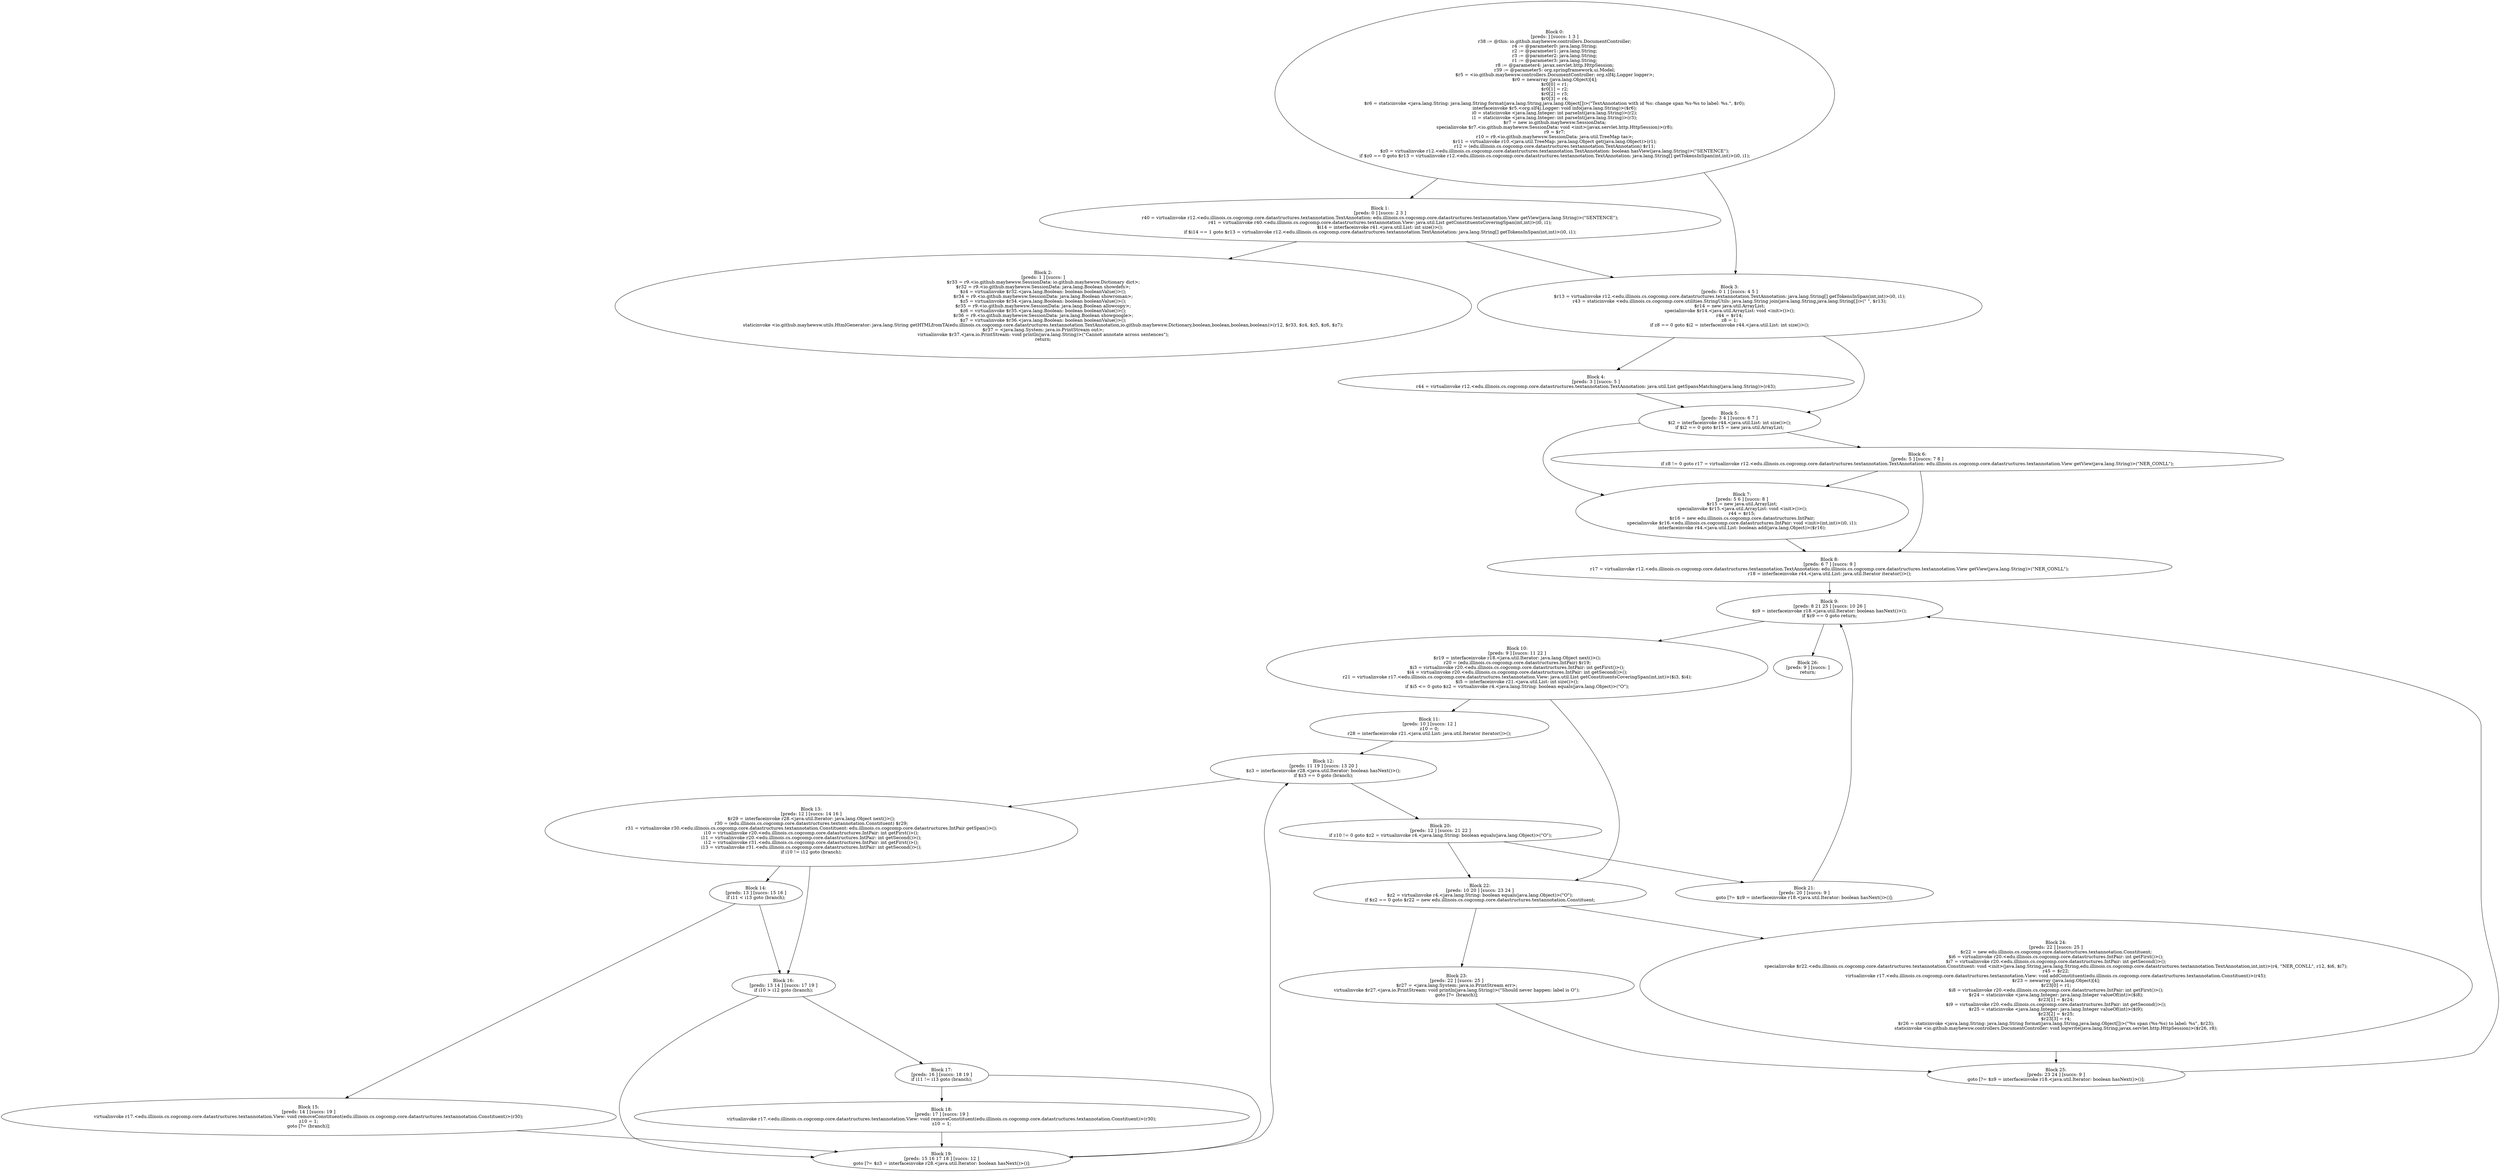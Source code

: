 digraph "unitGraph" {
    "Block 0:
[preds: ] [succs: 1 3 ]
r38 := @this: io.github.mayhewsw.controllers.DocumentController;
r4 := @parameter0: java.lang.String;
r2 := @parameter1: java.lang.String;
r3 := @parameter2: java.lang.String;
r1 := @parameter3: java.lang.String;
r8 := @parameter4: javax.servlet.http.HttpSession;
r39 := @parameter5: org.springframework.ui.Model;
$r5 = <io.github.mayhewsw.controllers.DocumentController: org.slf4j.Logger logger>;
$r0 = newarray (java.lang.Object)[4];
$r0[0] = r1;
$r0[1] = r2;
$r0[2] = r3;
$r0[3] = r4;
$r6 = staticinvoke <java.lang.String: java.lang.String format(java.lang.String,java.lang.Object[])>(\"TextAnnotation with id %s: change span %s-%s to label: %s.\", $r0);
interfaceinvoke $r5.<org.slf4j.Logger: void info(java.lang.String)>($r6);
i0 = staticinvoke <java.lang.Integer: int parseInt(java.lang.String)>(r2);
i1 = staticinvoke <java.lang.Integer: int parseInt(java.lang.String)>(r3);
$r7 = new io.github.mayhewsw.SessionData;
specialinvoke $r7.<io.github.mayhewsw.SessionData: void <init>(javax.servlet.http.HttpSession)>(r8);
r9 = $r7;
r10 = r9.<io.github.mayhewsw.SessionData: java.util.TreeMap tas>;
$r11 = virtualinvoke r10.<java.util.TreeMap: java.lang.Object get(java.lang.Object)>(r1);
r12 = (edu.illinois.cs.cogcomp.core.datastructures.textannotation.TextAnnotation) $r11;
$z0 = virtualinvoke r12.<edu.illinois.cs.cogcomp.core.datastructures.textannotation.TextAnnotation: boolean hasView(java.lang.String)>(\"SENTENCE\");
if $z0 == 0 goto $r13 = virtualinvoke r12.<edu.illinois.cs.cogcomp.core.datastructures.textannotation.TextAnnotation: java.lang.String[] getTokensInSpan(int,int)>(i0, i1);
"
    "Block 1:
[preds: 0 ] [succs: 2 3 ]
r40 = virtualinvoke r12.<edu.illinois.cs.cogcomp.core.datastructures.textannotation.TextAnnotation: edu.illinois.cs.cogcomp.core.datastructures.textannotation.View getView(java.lang.String)>(\"SENTENCE\");
r41 = virtualinvoke r40.<edu.illinois.cs.cogcomp.core.datastructures.textannotation.View: java.util.List getConstituentsCoveringSpan(int,int)>(i0, i1);
$i14 = interfaceinvoke r41.<java.util.List: int size()>();
if $i14 == 1 goto $r13 = virtualinvoke r12.<edu.illinois.cs.cogcomp.core.datastructures.textannotation.TextAnnotation: java.lang.String[] getTokensInSpan(int,int)>(i0, i1);
"
    "Block 2:
[preds: 1 ] [succs: ]
$r33 = r9.<io.github.mayhewsw.SessionData: io.github.mayhewsw.Dictionary dict>;
$r32 = r9.<io.github.mayhewsw.SessionData: java.lang.Boolean showdefs>;
$z4 = virtualinvoke $r32.<java.lang.Boolean: boolean booleanValue()>();
$r34 = r9.<io.github.mayhewsw.SessionData: java.lang.Boolean showroman>;
$z5 = virtualinvoke $r34.<java.lang.Boolean: boolean booleanValue()>();
$r35 = r9.<io.github.mayhewsw.SessionData: java.lang.Boolean allowcopy>;
$z6 = virtualinvoke $r35.<java.lang.Boolean: boolean booleanValue()>();
$r36 = r9.<io.github.mayhewsw.SessionData: java.lang.Boolean showgoogle>;
$z7 = virtualinvoke $r36.<java.lang.Boolean: boolean booleanValue()>();
staticinvoke <io.github.mayhewsw.utils.HtmlGenerator: java.lang.String getHTMLfromTA(edu.illinois.cs.cogcomp.core.datastructures.textannotation.TextAnnotation,io.github.mayhewsw.Dictionary,boolean,boolean,boolean,boolean)>(r12, $r33, $z4, $z5, $z6, $z7);
$r37 = <java.lang.System: java.io.PrintStream out>;
virtualinvoke $r37.<java.io.PrintStream: void println(java.lang.String)>(\"Cannot annotate across sentences\");
return;
"
    "Block 3:
[preds: 0 1 ] [succs: 4 5 ]
$r13 = virtualinvoke r12.<edu.illinois.cs.cogcomp.core.datastructures.textannotation.TextAnnotation: java.lang.String[] getTokensInSpan(int,int)>(i0, i1);
r43 = staticinvoke <edu.illinois.cs.cogcomp.core.utilities.StringUtils: java.lang.String join(java.lang.String,java.lang.String[])>(\" \", $r13);
$r14 = new java.util.ArrayList;
specialinvoke $r14.<java.util.ArrayList: void <init>()>();
r44 = $r14;
z8 = 1;
if z8 == 0 goto $i2 = interfaceinvoke r44.<java.util.List: int size()>();
"
    "Block 4:
[preds: 3 ] [succs: 5 ]
r44 = virtualinvoke r12.<edu.illinois.cs.cogcomp.core.datastructures.textannotation.TextAnnotation: java.util.List getSpansMatching(java.lang.String)>(r43);
"
    "Block 5:
[preds: 3 4 ] [succs: 6 7 ]
$i2 = interfaceinvoke r44.<java.util.List: int size()>();
if $i2 == 0 goto $r15 = new java.util.ArrayList;
"
    "Block 6:
[preds: 5 ] [succs: 7 8 ]
if z8 != 0 goto r17 = virtualinvoke r12.<edu.illinois.cs.cogcomp.core.datastructures.textannotation.TextAnnotation: edu.illinois.cs.cogcomp.core.datastructures.textannotation.View getView(java.lang.String)>(\"NER_CONLL\");
"
    "Block 7:
[preds: 5 6 ] [succs: 8 ]
$r15 = new java.util.ArrayList;
specialinvoke $r15.<java.util.ArrayList: void <init>()>();
r44 = $r15;
$r16 = new edu.illinois.cs.cogcomp.core.datastructures.IntPair;
specialinvoke $r16.<edu.illinois.cs.cogcomp.core.datastructures.IntPair: void <init>(int,int)>(i0, i1);
interfaceinvoke r44.<java.util.List: boolean add(java.lang.Object)>($r16);
"
    "Block 8:
[preds: 6 7 ] [succs: 9 ]
r17 = virtualinvoke r12.<edu.illinois.cs.cogcomp.core.datastructures.textannotation.TextAnnotation: edu.illinois.cs.cogcomp.core.datastructures.textannotation.View getView(java.lang.String)>(\"NER_CONLL\");
r18 = interfaceinvoke r44.<java.util.List: java.util.Iterator iterator()>();
"
    "Block 9:
[preds: 8 21 25 ] [succs: 10 26 ]
$z9 = interfaceinvoke r18.<java.util.Iterator: boolean hasNext()>();
if $z9 == 0 goto return;
"
    "Block 10:
[preds: 9 ] [succs: 11 22 ]
$r19 = interfaceinvoke r18.<java.util.Iterator: java.lang.Object next()>();
r20 = (edu.illinois.cs.cogcomp.core.datastructures.IntPair) $r19;
$i3 = virtualinvoke r20.<edu.illinois.cs.cogcomp.core.datastructures.IntPair: int getFirst()>();
$i4 = virtualinvoke r20.<edu.illinois.cs.cogcomp.core.datastructures.IntPair: int getSecond()>();
r21 = virtualinvoke r17.<edu.illinois.cs.cogcomp.core.datastructures.textannotation.View: java.util.List getConstituentsCoveringSpan(int,int)>($i3, $i4);
$i5 = interfaceinvoke r21.<java.util.List: int size()>();
if $i5 <= 0 goto $z2 = virtualinvoke r4.<java.lang.String: boolean equals(java.lang.Object)>(\"O\");
"
    "Block 11:
[preds: 10 ] [succs: 12 ]
z10 = 0;
r28 = interfaceinvoke r21.<java.util.List: java.util.Iterator iterator()>();
"
    "Block 12:
[preds: 11 19 ] [succs: 13 20 ]
$z3 = interfaceinvoke r28.<java.util.Iterator: boolean hasNext()>();
if $z3 == 0 goto (branch);
"
    "Block 13:
[preds: 12 ] [succs: 14 16 ]
$r29 = interfaceinvoke r28.<java.util.Iterator: java.lang.Object next()>();
r30 = (edu.illinois.cs.cogcomp.core.datastructures.textannotation.Constituent) $r29;
r31 = virtualinvoke r30.<edu.illinois.cs.cogcomp.core.datastructures.textannotation.Constituent: edu.illinois.cs.cogcomp.core.datastructures.IntPair getSpan()>();
i10 = virtualinvoke r20.<edu.illinois.cs.cogcomp.core.datastructures.IntPair: int getFirst()>();
i11 = virtualinvoke r20.<edu.illinois.cs.cogcomp.core.datastructures.IntPair: int getSecond()>();
i12 = virtualinvoke r31.<edu.illinois.cs.cogcomp.core.datastructures.IntPair: int getFirst()>();
i13 = virtualinvoke r31.<edu.illinois.cs.cogcomp.core.datastructures.IntPair: int getSecond()>();
if i10 != i12 goto (branch);
"
    "Block 14:
[preds: 13 ] [succs: 15 16 ]
if i11 < i13 goto (branch);
"
    "Block 15:
[preds: 14 ] [succs: 19 ]
virtualinvoke r17.<edu.illinois.cs.cogcomp.core.datastructures.textannotation.View: void removeConstituent(edu.illinois.cs.cogcomp.core.datastructures.textannotation.Constituent)>(r30);
z10 = 1;
goto [?= (branch)];
"
    "Block 16:
[preds: 13 14 ] [succs: 17 19 ]
if i10 > i12 goto (branch);
"
    "Block 17:
[preds: 16 ] [succs: 18 19 ]
if i11 != i13 goto (branch);
"
    "Block 18:
[preds: 17 ] [succs: 19 ]
virtualinvoke r17.<edu.illinois.cs.cogcomp.core.datastructures.textannotation.View: void removeConstituent(edu.illinois.cs.cogcomp.core.datastructures.textannotation.Constituent)>(r30);
z10 = 1;
"
    "Block 19:
[preds: 15 16 17 18 ] [succs: 12 ]
goto [?= $z3 = interfaceinvoke r28.<java.util.Iterator: boolean hasNext()>()];
"
    "Block 20:
[preds: 12 ] [succs: 21 22 ]
if z10 != 0 goto $z2 = virtualinvoke r4.<java.lang.String: boolean equals(java.lang.Object)>(\"O\");
"
    "Block 21:
[preds: 20 ] [succs: 9 ]
goto [?= $z9 = interfaceinvoke r18.<java.util.Iterator: boolean hasNext()>()];
"
    "Block 22:
[preds: 10 20 ] [succs: 23 24 ]
$z2 = virtualinvoke r4.<java.lang.String: boolean equals(java.lang.Object)>(\"O\");
if $z2 == 0 goto $r22 = new edu.illinois.cs.cogcomp.core.datastructures.textannotation.Constituent;
"
    "Block 23:
[preds: 22 ] [succs: 25 ]
$r27 = <java.lang.System: java.io.PrintStream err>;
virtualinvoke $r27.<java.io.PrintStream: void println(java.lang.String)>(\"Should never happen: label is O\");
goto [?= (branch)];
"
    "Block 24:
[preds: 22 ] [succs: 25 ]
$r22 = new edu.illinois.cs.cogcomp.core.datastructures.textannotation.Constituent;
$i6 = virtualinvoke r20.<edu.illinois.cs.cogcomp.core.datastructures.IntPair: int getFirst()>();
$i7 = virtualinvoke r20.<edu.illinois.cs.cogcomp.core.datastructures.IntPair: int getSecond()>();
specialinvoke $r22.<edu.illinois.cs.cogcomp.core.datastructures.textannotation.Constituent: void <init>(java.lang.String,java.lang.String,edu.illinois.cs.cogcomp.core.datastructures.textannotation.TextAnnotation,int,int)>(r4, \"NER_CONLL\", r12, $i6, $i7);
r45 = $r22;
virtualinvoke r17.<edu.illinois.cs.cogcomp.core.datastructures.textannotation.View: void addConstituent(edu.illinois.cs.cogcomp.core.datastructures.textannotation.Constituent)>(r45);
$r23 = newarray (java.lang.Object)[4];
$r23[0] = r1;
$i8 = virtualinvoke r20.<edu.illinois.cs.cogcomp.core.datastructures.IntPair: int getFirst()>();
$r24 = staticinvoke <java.lang.Integer: java.lang.Integer valueOf(int)>($i8);
$r23[1] = $r24;
$i9 = virtualinvoke r20.<edu.illinois.cs.cogcomp.core.datastructures.IntPair: int getSecond()>();
$r25 = staticinvoke <java.lang.Integer: java.lang.Integer valueOf(int)>($i9);
$r23[2] = $r25;
$r23[3] = r4;
$r26 = staticinvoke <java.lang.String: java.lang.String format(java.lang.String,java.lang.Object[])>(\"%s span (%s-%s) to label: %s\", $r23);
staticinvoke <io.github.mayhewsw.controllers.DocumentController: void logwrite(java.lang.String,javax.servlet.http.HttpSession)>($r26, r8);
"
    "Block 25:
[preds: 23 24 ] [succs: 9 ]
goto [?= $z9 = interfaceinvoke r18.<java.util.Iterator: boolean hasNext()>()];
"
    "Block 26:
[preds: 9 ] [succs: ]
return;
"
    "Block 0:
[preds: ] [succs: 1 3 ]
r38 := @this: io.github.mayhewsw.controllers.DocumentController;
r4 := @parameter0: java.lang.String;
r2 := @parameter1: java.lang.String;
r3 := @parameter2: java.lang.String;
r1 := @parameter3: java.lang.String;
r8 := @parameter4: javax.servlet.http.HttpSession;
r39 := @parameter5: org.springframework.ui.Model;
$r5 = <io.github.mayhewsw.controllers.DocumentController: org.slf4j.Logger logger>;
$r0 = newarray (java.lang.Object)[4];
$r0[0] = r1;
$r0[1] = r2;
$r0[2] = r3;
$r0[3] = r4;
$r6 = staticinvoke <java.lang.String: java.lang.String format(java.lang.String,java.lang.Object[])>(\"TextAnnotation with id %s: change span %s-%s to label: %s.\", $r0);
interfaceinvoke $r5.<org.slf4j.Logger: void info(java.lang.String)>($r6);
i0 = staticinvoke <java.lang.Integer: int parseInt(java.lang.String)>(r2);
i1 = staticinvoke <java.lang.Integer: int parseInt(java.lang.String)>(r3);
$r7 = new io.github.mayhewsw.SessionData;
specialinvoke $r7.<io.github.mayhewsw.SessionData: void <init>(javax.servlet.http.HttpSession)>(r8);
r9 = $r7;
r10 = r9.<io.github.mayhewsw.SessionData: java.util.TreeMap tas>;
$r11 = virtualinvoke r10.<java.util.TreeMap: java.lang.Object get(java.lang.Object)>(r1);
r12 = (edu.illinois.cs.cogcomp.core.datastructures.textannotation.TextAnnotation) $r11;
$z0 = virtualinvoke r12.<edu.illinois.cs.cogcomp.core.datastructures.textannotation.TextAnnotation: boolean hasView(java.lang.String)>(\"SENTENCE\");
if $z0 == 0 goto $r13 = virtualinvoke r12.<edu.illinois.cs.cogcomp.core.datastructures.textannotation.TextAnnotation: java.lang.String[] getTokensInSpan(int,int)>(i0, i1);
"->"Block 1:
[preds: 0 ] [succs: 2 3 ]
r40 = virtualinvoke r12.<edu.illinois.cs.cogcomp.core.datastructures.textannotation.TextAnnotation: edu.illinois.cs.cogcomp.core.datastructures.textannotation.View getView(java.lang.String)>(\"SENTENCE\");
r41 = virtualinvoke r40.<edu.illinois.cs.cogcomp.core.datastructures.textannotation.View: java.util.List getConstituentsCoveringSpan(int,int)>(i0, i1);
$i14 = interfaceinvoke r41.<java.util.List: int size()>();
if $i14 == 1 goto $r13 = virtualinvoke r12.<edu.illinois.cs.cogcomp.core.datastructures.textannotation.TextAnnotation: java.lang.String[] getTokensInSpan(int,int)>(i0, i1);
";
    "Block 0:
[preds: ] [succs: 1 3 ]
r38 := @this: io.github.mayhewsw.controllers.DocumentController;
r4 := @parameter0: java.lang.String;
r2 := @parameter1: java.lang.String;
r3 := @parameter2: java.lang.String;
r1 := @parameter3: java.lang.String;
r8 := @parameter4: javax.servlet.http.HttpSession;
r39 := @parameter5: org.springframework.ui.Model;
$r5 = <io.github.mayhewsw.controllers.DocumentController: org.slf4j.Logger logger>;
$r0 = newarray (java.lang.Object)[4];
$r0[0] = r1;
$r0[1] = r2;
$r0[2] = r3;
$r0[3] = r4;
$r6 = staticinvoke <java.lang.String: java.lang.String format(java.lang.String,java.lang.Object[])>(\"TextAnnotation with id %s: change span %s-%s to label: %s.\", $r0);
interfaceinvoke $r5.<org.slf4j.Logger: void info(java.lang.String)>($r6);
i0 = staticinvoke <java.lang.Integer: int parseInt(java.lang.String)>(r2);
i1 = staticinvoke <java.lang.Integer: int parseInt(java.lang.String)>(r3);
$r7 = new io.github.mayhewsw.SessionData;
specialinvoke $r7.<io.github.mayhewsw.SessionData: void <init>(javax.servlet.http.HttpSession)>(r8);
r9 = $r7;
r10 = r9.<io.github.mayhewsw.SessionData: java.util.TreeMap tas>;
$r11 = virtualinvoke r10.<java.util.TreeMap: java.lang.Object get(java.lang.Object)>(r1);
r12 = (edu.illinois.cs.cogcomp.core.datastructures.textannotation.TextAnnotation) $r11;
$z0 = virtualinvoke r12.<edu.illinois.cs.cogcomp.core.datastructures.textannotation.TextAnnotation: boolean hasView(java.lang.String)>(\"SENTENCE\");
if $z0 == 0 goto $r13 = virtualinvoke r12.<edu.illinois.cs.cogcomp.core.datastructures.textannotation.TextAnnotation: java.lang.String[] getTokensInSpan(int,int)>(i0, i1);
"->"Block 3:
[preds: 0 1 ] [succs: 4 5 ]
$r13 = virtualinvoke r12.<edu.illinois.cs.cogcomp.core.datastructures.textannotation.TextAnnotation: java.lang.String[] getTokensInSpan(int,int)>(i0, i1);
r43 = staticinvoke <edu.illinois.cs.cogcomp.core.utilities.StringUtils: java.lang.String join(java.lang.String,java.lang.String[])>(\" \", $r13);
$r14 = new java.util.ArrayList;
specialinvoke $r14.<java.util.ArrayList: void <init>()>();
r44 = $r14;
z8 = 1;
if z8 == 0 goto $i2 = interfaceinvoke r44.<java.util.List: int size()>();
";
    "Block 1:
[preds: 0 ] [succs: 2 3 ]
r40 = virtualinvoke r12.<edu.illinois.cs.cogcomp.core.datastructures.textannotation.TextAnnotation: edu.illinois.cs.cogcomp.core.datastructures.textannotation.View getView(java.lang.String)>(\"SENTENCE\");
r41 = virtualinvoke r40.<edu.illinois.cs.cogcomp.core.datastructures.textannotation.View: java.util.List getConstituentsCoveringSpan(int,int)>(i0, i1);
$i14 = interfaceinvoke r41.<java.util.List: int size()>();
if $i14 == 1 goto $r13 = virtualinvoke r12.<edu.illinois.cs.cogcomp.core.datastructures.textannotation.TextAnnotation: java.lang.String[] getTokensInSpan(int,int)>(i0, i1);
"->"Block 2:
[preds: 1 ] [succs: ]
$r33 = r9.<io.github.mayhewsw.SessionData: io.github.mayhewsw.Dictionary dict>;
$r32 = r9.<io.github.mayhewsw.SessionData: java.lang.Boolean showdefs>;
$z4 = virtualinvoke $r32.<java.lang.Boolean: boolean booleanValue()>();
$r34 = r9.<io.github.mayhewsw.SessionData: java.lang.Boolean showroman>;
$z5 = virtualinvoke $r34.<java.lang.Boolean: boolean booleanValue()>();
$r35 = r9.<io.github.mayhewsw.SessionData: java.lang.Boolean allowcopy>;
$z6 = virtualinvoke $r35.<java.lang.Boolean: boolean booleanValue()>();
$r36 = r9.<io.github.mayhewsw.SessionData: java.lang.Boolean showgoogle>;
$z7 = virtualinvoke $r36.<java.lang.Boolean: boolean booleanValue()>();
staticinvoke <io.github.mayhewsw.utils.HtmlGenerator: java.lang.String getHTMLfromTA(edu.illinois.cs.cogcomp.core.datastructures.textannotation.TextAnnotation,io.github.mayhewsw.Dictionary,boolean,boolean,boolean,boolean)>(r12, $r33, $z4, $z5, $z6, $z7);
$r37 = <java.lang.System: java.io.PrintStream out>;
virtualinvoke $r37.<java.io.PrintStream: void println(java.lang.String)>(\"Cannot annotate across sentences\");
return;
";
    "Block 1:
[preds: 0 ] [succs: 2 3 ]
r40 = virtualinvoke r12.<edu.illinois.cs.cogcomp.core.datastructures.textannotation.TextAnnotation: edu.illinois.cs.cogcomp.core.datastructures.textannotation.View getView(java.lang.String)>(\"SENTENCE\");
r41 = virtualinvoke r40.<edu.illinois.cs.cogcomp.core.datastructures.textannotation.View: java.util.List getConstituentsCoveringSpan(int,int)>(i0, i1);
$i14 = interfaceinvoke r41.<java.util.List: int size()>();
if $i14 == 1 goto $r13 = virtualinvoke r12.<edu.illinois.cs.cogcomp.core.datastructures.textannotation.TextAnnotation: java.lang.String[] getTokensInSpan(int,int)>(i0, i1);
"->"Block 3:
[preds: 0 1 ] [succs: 4 5 ]
$r13 = virtualinvoke r12.<edu.illinois.cs.cogcomp.core.datastructures.textannotation.TextAnnotation: java.lang.String[] getTokensInSpan(int,int)>(i0, i1);
r43 = staticinvoke <edu.illinois.cs.cogcomp.core.utilities.StringUtils: java.lang.String join(java.lang.String,java.lang.String[])>(\" \", $r13);
$r14 = new java.util.ArrayList;
specialinvoke $r14.<java.util.ArrayList: void <init>()>();
r44 = $r14;
z8 = 1;
if z8 == 0 goto $i2 = interfaceinvoke r44.<java.util.List: int size()>();
";
    "Block 3:
[preds: 0 1 ] [succs: 4 5 ]
$r13 = virtualinvoke r12.<edu.illinois.cs.cogcomp.core.datastructures.textannotation.TextAnnotation: java.lang.String[] getTokensInSpan(int,int)>(i0, i1);
r43 = staticinvoke <edu.illinois.cs.cogcomp.core.utilities.StringUtils: java.lang.String join(java.lang.String,java.lang.String[])>(\" \", $r13);
$r14 = new java.util.ArrayList;
specialinvoke $r14.<java.util.ArrayList: void <init>()>();
r44 = $r14;
z8 = 1;
if z8 == 0 goto $i2 = interfaceinvoke r44.<java.util.List: int size()>();
"->"Block 4:
[preds: 3 ] [succs: 5 ]
r44 = virtualinvoke r12.<edu.illinois.cs.cogcomp.core.datastructures.textannotation.TextAnnotation: java.util.List getSpansMatching(java.lang.String)>(r43);
";
    "Block 3:
[preds: 0 1 ] [succs: 4 5 ]
$r13 = virtualinvoke r12.<edu.illinois.cs.cogcomp.core.datastructures.textannotation.TextAnnotation: java.lang.String[] getTokensInSpan(int,int)>(i0, i1);
r43 = staticinvoke <edu.illinois.cs.cogcomp.core.utilities.StringUtils: java.lang.String join(java.lang.String,java.lang.String[])>(\" \", $r13);
$r14 = new java.util.ArrayList;
specialinvoke $r14.<java.util.ArrayList: void <init>()>();
r44 = $r14;
z8 = 1;
if z8 == 0 goto $i2 = interfaceinvoke r44.<java.util.List: int size()>();
"->"Block 5:
[preds: 3 4 ] [succs: 6 7 ]
$i2 = interfaceinvoke r44.<java.util.List: int size()>();
if $i2 == 0 goto $r15 = new java.util.ArrayList;
";
    "Block 4:
[preds: 3 ] [succs: 5 ]
r44 = virtualinvoke r12.<edu.illinois.cs.cogcomp.core.datastructures.textannotation.TextAnnotation: java.util.List getSpansMatching(java.lang.String)>(r43);
"->"Block 5:
[preds: 3 4 ] [succs: 6 7 ]
$i2 = interfaceinvoke r44.<java.util.List: int size()>();
if $i2 == 0 goto $r15 = new java.util.ArrayList;
";
    "Block 5:
[preds: 3 4 ] [succs: 6 7 ]
$i2 = interfaceinvoke r44.<java.util.List: int size()>();
if $i2 == 0 goto $r15 = new java.util.ArrayList;
"->"Block 6:
[preds: 5 ] [succs: 7 8 ]
if z8 != 0 goto r17 = virtualinvoke r12.<edu.illinois.cs.cogcomp.core.datastructures.textannotation.TextAnnotation: edu.illinois.cs.cogcomp.core.datastructures.textannotation.View getView(java.lang.String)>(\"NER_CONLL\");
";
    "Block 5:
[preds: 3 4 ] [succs: 6 7 ]
$i2 = interfaceinvoke r44.<java.util.List: int size()>();
if $i2 == 0 goto $r15 = new java.util.ArrayList;
"->"Block 7:
[preds: 5 6 ] [succs: 8 ]
$r15 = new java.util.ArrayList;
specialinvoke $r15.<java.util.ArrayList: void <init>()>();
r44 = $r15;
$r16 = new edu.illinois.cs.cogcomp.core.datastructures.IntPair;
specialinvoke $r16.<edu.illinois.cs.cogcomp.core.datastructures.IntPair: void <init>(int,int)>(i0, i1);
interfaceinvoke r44.<java.util.List: boolean add(java.lang.Object)>($r16);
";
    "Block 6:
[preds: 5 ] [succs: 7 8 ]
if z8 != 0 goto r17 = virtualinvoke r12.<edu.illinois.cs.cogcomp.core.datastructures.textannotation.TextAnnotation: edu.illinois.cs.cogcomp.core.datastructures.textannotation.View getView(java.lang.String)>(\"NER_CONLL\");
"->"Block 7:
[preds: 5 6 ] [succs: 8 ]
$r15 = new java.util.ArrayList;
specialinvoke $r15.<java.util.ArrayList: void <init>()>();
r44 = $r15;
$r16 = new edu.illinois.cs.cogcomp.core.datastructures.IntPair;
specialinvoke $r16.<edu.illinois.cs.cogcomp.core.datastructures.IntPair: void <init>(int,int)>(i0, i1);
interfaceinvoke r44.<java.util.List: boolean add(java.lang.Object)>($r16);
";
    "Block 6:
[preds: 5 ] [succs: 7 8 ]
if z8 != 0 goto r17 = virtualinvoke r12.<edu.illinois.cs.cogcomp.core.datastructures.textannotation.TextAnnotation: edu.illinois.cs.cogcomp.core.datastructures.textannotation.View getView(java.lang.String)>(\"NER_CONLL\");
"->"Block 8:
[preds: 6 7 ] [succs: 9 ]
r17 = virtualinvoke r12.<edu.illinois.cs.cogcomp.core.datastructures.textannotation.TextAnnotation: edu.illinois.cs.cogcomp.core.datastructures.textannotation.View getView(java.lang.String)>(\"NER_CONLL\");
r18 = interfaceinvoke r44.<java.util.List: java.util.Iterator iterator()>();
";
    "Block 7:
[preds: 5 6 ] [succs: 8 ]
$r15 = new java.util.ArrayList;
specialinvoke $r15.<java.util.ArrayList: void <init>()>();
r44 = $r15;
$r16 = new edu.illinois.cs.cogcomp.core.datastructures.IntPair;
specialinvoke $r16.<edu.illinois.cs.cogcomp.core.datastructures.IntPair: void <init>(int,int)>(i0, i1);
interfaceinvoke r44.<java.util.List: boolean add(java.lang.Object)>($r16);
"->"Block 8:
[preds: 6 7 ] [succs: 9 ]
r17 = virtualinvoke r12.<edu.illinois.cs.cogcomp.core.datastructures.textannotation.TextAnnotation: edu.illinois.cs.cogcomp.core.datastructures.textannotation.View getView(java.lang.String)>(\"NER_CONLL\");
r18 = interfaceinvoke r44.<java.util.List: java.util.Iterator iterator()>();
";
    "Block 8:
[preds: 6 7 ] [succs: 9 ]
r17 = virtualinvoke r12.<edu.illinois.cs.cogcomp.core.datastructures.textannotation.TextAnnotation: edu.illinois.cs.cogcomp.core.datastructures.textannotation.View getView(java.lang.String)>(\"NER_CONLL\");
r18 = interfaceinvoke r44.<java.util.List: java.util.Iterator iterator()>();
"->"Block 9:
[preds: 8 21 25 ] [succs: 10 26 ]
$z9 = interfaceinvoke r18.<java.util.Iterator: boolean hasNext()>();
if $z9 == 0 goto return;
";
    "Block 9:
[preds: 8 21 25 ] [succs: 10 26 ]
$z9 = interfaceinvoke r18.<java.util.Iterator: boolean hasNext()>();
if $z9 == 0 goto return;
"->"Block 10:
[preds: 9 ] [succs: 11 22 ]
$r19 = interfaceinvoke r18.<java.util.Iterator: java.lang.Object next()>();
r20 = (edu.illinois.cs.cogcomp.core.datastructures.IntPair) $r19;
$i3 = virtualinvoke r20.<edu.illinois.cs.cogcomp.core.datastructures.IntPair: int getFirst()>();
$i4 = virtualinvoke r20.<edu.illinois.cs.cogcomp.core.datastructures.IntPair: int getSecond()>();
r21 = virtualinvoke r17.<edu.illinois.cs.cogcomp.core.datastructures.textannotation.View: java.util.List getConstituentsCoveringSpan(int,int)>($i3, $i4);
$i5 = interfaceinvoke r21.<java.util.List: int size()>();
if $i5 <= 0 goto $z2 = virtualinvoke r4.<java.lang.String: boolean equals(java.lang.Object)>(\"O\");
";
    "Block 9:
[preds: 8 21 25 ] [succs: 10 26 ]
$z9 = interfaceinvoke r18.<java.util.Iterator: boolean hasNext()>();
if $z9 == 0 goto return;
"->"Block 26:
[preds: 9 ] [succs: ]
return;
";
    "Block 10:
[preds: 9 ] [succs: 11 22 ]
$r19 = interfaceinvoke r18.<java.util.Iterator: java.lang.Object next()>();
r20 = (edu.illinois.cs.cogcomp.core.datastructures.IntPair) $r19;
$i3 = virtualinvoke r20.<edu.illinois.cs.cogcomp.core.datastructures.IntPair: int getFirst()>();
$i4 = virtualinvoke r20.<edu.illinois.cs.cogcomp.core.datastructures.IntPair: int getSecond()>();
r21 = virtualinvoke r17.<edu.illinois.cs.cogcomp.core.datastructures.textannotation.View: java.util.List getConstituentsCoveringSpan(int,int)>($i3, $i4);
$i5 = interfaceinvoke r21.<java.util.List: int size()>();
if $i5 <= 0 goto $z2 = virtualinvoke r4.<java.lang.String: boolean equals(java.lang.Object)>(\"O\");
"->"Block 11:
[preds: 10 ] [succs: 12 ]
z10 = 0;
r28 = interfaceinvoke r21.<java.util.List: java.util.Iterator iterator()>();
";
    "Block 10:
[preds: 9 ] [succs: 11 22 ]
$r19 = interfaceinvoke r18.<java.util.Iterator: java.lang.Object next()>();
r20 = (edu.illinois.cs.cogcomp.core.datastructures.IntPair) $r19;
$i3 = virtualinvoke r20.<edu.illinois.cs.cogcomp.core.datastructures.IntPair: int getFirst()>();
$i4 = virtualinvoke r20.<edu.illinois.cs.cogcomp.core.datastructures.IntPair: int getSecond()>();
r21 = virtualinvoke r17.<edu.illinois.cs.cogcomp.core.datastructures.textannotation.View: java.util.List getConstituentsCoveringSpan(int,int)>($i3, $i4);
$i5 = interfaceinvoke r21.<java.util.List: int size()>();
if $i5 <= 0 goto $z2 = virtualinvoke r4.<java.lang.String: boolean equals(java.lang.Object)>(\"O\");
"->"Block 22:
[preds: 10 20 ] [succs: 23 24 ]
$z2 = virtualinvoke r4.<java.lang.String: boolean equals(java.lang.Object)>(\"O\");
if $z2 == 0 goto $r22 = new edu.illinois.cs.cogcomp.core.datastructures.textannotation.Constituent;
";
    "Block 11:
[preds: 10 ] [succs: 12 ]
z10 = 0;
r28 = interfaceinvoke r21.<java.util.List: java.util.Iterator iterator()>();
"->"Block 12:
[preds: 11 19 ] [succs: 13 20 ]
$z3 = interfaceinvoke r28.<java.util.Iterator: boolean hasNext()>();
if $z3 == 0 goto (branch);
";
    "Block 12:
[preds: 11 19 ] [succs: 13 20 ]
$z3 = interfaceinvoke r28.<java.util.Iterator: boolean hasNext()>();
if $z3 == 0 goto (branch);
"->"Block 13:
[preds: 12 ] [succs: 14 16 ]
$r29 = interfaceinvoke r28.<java.util.Iterator: java.lang.Object next()>();
r30 = (edu.illinois.cs.cogcomp.core.datastructures.textannotation.Constituent) $r29;
r31 = virtualinvoke r30.<edu.illinois.cs.cogcomp.core.datastructures.textannotation.Constituent: edu.illinois.cs.cogcomp.core.datastructures.IntPair getSpan()>();
i10 = virtualinvoke r20.<edu.illinois.cs.cogcomp.core.datastructures.IntPair: int getFirst()>();
i11 = virtualinvoke r20.<edu.illinois.cs.cogcomp.core.datastructures.IntPair: int getSecond()>();
i12 = virtualinvoke r31.<edu.illinois.cs.cogcomp.core.datastructures.IntPair: int getFirst()>();
i13 = virtualinvoke r31.<edu.illinois.cs.cogcomp.core.datastructures.IntPair: int getSecond()>();
if i10 != i12 goto (branch);
";
    "Block 12:
[preds: 11 19 ] [succs: 13 20 ]
$z3 = interfaceinvoke r28.<java.util.Iterator: boolean hasNext()>();
if $z3 == 0 goto (branch);
"->"Block 20:
[preds: 12 ] [succs: 21 22 ]
if z10 != 0 goto $z2 = virtualinvoke r4.<java.lang.String: boolean equals(java.lang.Object)>(\"O\");
";
    "Block 13:
[preds: 12 ] [succs: 14 16 ]
$r29 = interfaceinvoke r28.<java.util.Iterator: java.lang.Object next()>();
r30 = (edu.illinois.cs.cogcomp.core.datastructures.textannotation.Constituent) $r29;
r31 = virtualinvoke r30.<edu.illinois.cs.cogcomp.core.datastructures.textannotation.Constituent: edu.illinois.cs.cogcomp.core.datastructures.IntPair getSpan()>();
i10 = virtualinvoke r20.<edu.illinois.cs.cogcomp.core.datastructures.IntPair: int getFirst()>();
i11 = virtualinvoke r20.<edu.illinois.cs.cogcomp.core.datastructures.IntPair: int getSecond()>();
i12 = virtualinvoke r31.<edu.illinois.cs.cogcomp.core.datastructures.IntPair: int getFirst()>();
i13 = virtualinvoke r31.<edu.illinois.cs.cogcomp.core.datastructures.IntPair: int getSecond()>();
if i10 != i12 goto (branch);
"->"Block 14:
[preds: 13 ] [succs: 15 16 ]
if i11 < i13 goto (branch);
";
    "Block 13:
[preds: 12 ] [succs: 14 16 ]
$r29 = interfaceinvoke r28.<java.util.Iterator: java.lang.Object next()>();
r30 = (edu.illinois.cs.cogcomp.core.datastructures.textannotation.Constituent) $r29;
r31 = virtualinvoke r30.<edu.illinois.cs.cogcomp.core.datastructures.textannotation.Constituent: edu.illinois.cs.cogcomp.core.datastructures.IntPair getSpan()>();
i10 = virtualinvoke r20.<edu.illinois.cs.cogcomp.core.datastructures.IntPair: int getFirst()>();
i11 = virtualinvoke r20.<edu.illinois.cs.cogcomp.core.datastructures.IntPair: int getSecond()>();
i12 = virtualinvoke r31.<edu.illinois.cs.cogcomp.core.datastructures.IntPair: int getFirst()>();
i13 = virtualinvoke r31.<edu.illinois.cs.cogcomp.core.datastructures.IntPair: int getSecond()>();
if i10 != i12 goto (branch);
"->"Block 16:
[preds: 13 14 ] [succs: 17 19 ]
if i10 > i12 goto (branch);
";
    "Block 14:
[preds: 13 ] [succs: 15 16 ]
if i11 < i13 goto (branch);
"->"Block 15:
[preds: 14 ] [succs: 19 ]
virtualinvoke r17.<edu.illinois.cs.cogcomp.core.datastructures.textannotation.View: void removeConstituent(edu.illinois.cs.cogcomp.core.datastructures.textannotation.Constituent)>(r30);
z10 = 1;
goto [?= (branch)];
";
    "Block 14:
[preds: 13 ] [succs: 15 16 ]
if i11 < i13 goto (branch);
"->"Block 16:
[preds: 13 14 ] [succs: 17 19 ]
if i10 > i12 goto (branch);
";
    "Block 15:
[preds: 14 ] [succs: 19 ]
virtualinvoke r17.<edu.illinois.cs.cogcomp.core.datastructures.textannotation.View: void removeConstituent(edu.illinois.cs.cogcomp.core.datastructures.textannotation.Constituent)>(r30);
z10 = 1;
goto [?= (branch)];
"->"Block 19:
[preds: 15 16 17 18 ] [succs: 12 ]
goto [?= $z3 = interfaceinvoke r28.<java.util.Iterator: boolean hasNext()>()];
";
    "Block 16:
[preds: 13 14 ] [succs: 17 19 ]
if i10 > i12 goto (branch);
"->"Block 17:
[preds: 16 ] [succs: 18 19 ]
if i11 != i13 goto (branch);
";
    "Block 16:
[preds: 13 14 ] [succs: 17 19 ]
if i10 > i12 goto (branch);
"->"Block 19:
[preds: 15 16 17 18 ] [succs: 12 ]
goto [?= $z3 = interfaceinvoke r28.<java.util.Iterator: boolean hasNext()>()];
";
    "Block 17:
[preds: 16 ] [succs: 18 19 ]
if i11 != i13 goto (branch);
"->"Block 18:
[preds: 17 ] [succs: 19 ]
virtualinvoke r17.<edu.illinois.cs.cogcomp.core.datastructures.textannotation.View: void removeConstituent(edu.illinois.cs.cogcomp.core.datastructures.textannotation.Constituent)>(r30);
z10 = 1;
";
    "Block 17:
[preds: 16 ] [succs: 18 19 ]
if i11 != i13 goto (branch);
"->"Block 19:
[preds: 15 16 17 18 ] [succs: 12 ]
goto [?= $z3 = interfaceinvoke r28.<java.util.Iterator: boolean hasNext()>()];
";
    "Block 18:
[preds: 17 ] [succs: 19 ]
virtualinvoke r17.<edu.illinois.cs.cogcomp.core.datastructures.textannotation.View: void removeConstituent(edu.illinois.cs.cogcomp.core.datastructures.textannotation.Constituent)>(r30);
z10 = 1;
"->"Block 19:
[preds: 15 16 17 18 ] [succs: 12 ]
goto [?= $z3 = interfaceinvoke r28.<java.util.Iterator: boolean hasNext()>()];
";
    "Block 19:
[preds: 15 16 17 18 ] [succs: 12 ]
goto [?= $z3 = interfaceinvoke r28.<java.util.Iterator: boolean hasNext()>()];
"->"Block 12:
[preds: 11 19 ] [succs: 13 20 ]
$z3 = interfaceinvoke r28.<java.util.Iterator: boolean hasNext()>();
if $z3 == 0 goto (branch);
";
    "Block 20:
[preds: 12 ] [succs: 21 22 ]
if z10 != 0 goto $z2 = virtualinvoke r4.<java.lang.String: boolean equals(java.lang.Object)>(\"O\");
"->"Block 21:
[preds: 20 ] [succs: 9 ]
goto [?= $z9 = interfaceinvoke r18.<java.util.Iterator: boolean hasNext()>()];
";
    "Block 20:
[preds: 12 ] [succs: 21 22 ]
if z10 != 0 goto $z2 = virtualinvoke r4.<java.lang.String: boolean equals(java.lang.Object)>(\"O\");
"->"Block 22:
[preds: 10 20 ] [succs: 23 24 ]
$z2 = virtualinvoke r4.<java.lang.String: boolean equals(java.lang.Object)>(\"O\");
if $z2 == 0 goto $r22 = new edu.illinois.cs.cogcomp.core.datastructures.textannotation.Constituent;
";
    "Block 21:
[preds: 20 ] [succs: 9 ]
goto [?= $z9 = interfaceinvoke r18.<java.util.Iterator: boolean hasNext()>()];
"->"Block 9:
[preds: 8 21 25 ] [succs: 10 26 ]
$z9 = interfaceinvoke r18.<java.util.Iterator: boolean hasNext()>();
if $z9 == 0 goto return;
";
    "Block 22:
[preds: 10 20 ] [succs: 23 24 ]
$z2 = virtualinvoke r4.<java.lang.String: boolean equals(java.lang.Object)>(\"O\");
if $z2 == 0 goto $r22 = new edu.illinois.cs.cogcomp.core.datastructures.textannotation.Constituent;
"->"Block 23:
[preds: 22 ] [succs: 25 ]
$r27 = <java.lang.System: java.io.PrintStream err>;
virtualinvoke $r27.<java.io.PrintStream: void println(java.lang.String)>(\"Should never happen: label is O\");
goto [?= (branch)];
";
    "Block 22:
[preds: 10 20 ] [succs: 23 24 ]
$z2 = virtualinvoke r4.<java.lang.String: boolean equals(java.lang.Object)>(\"O\");
if $z2 == 0 goto $r22 = new edu.illinois.cs.cogcomp.core.datastructures.textannotation.Constituent;
"->"Block 24:
[preds: 22 ] [succs: 25 ]
$r22 = new edu.illinois.cs.cogcomp.core.datastructures.textannotation.Constituent;
$i6 = virtualinvoke r20.<edu.illinois.cs.cogcomp.core.datastructures.IntPair: int getFirst()>();
$i7 = virtualinvoke r20.<edu.illinois.cs.cogcomp.core.datastructures.IntPair: int getSecond()>();
specialinvoke $r22.<edu.illinois.cs.cogcomp.core.datastructures.textannotation.Constituent: void <init>(java.lang.String,java.lang.String,edu.illinois.cs.cogcomp.core.datastructures.textannotation.TextAnnotation,int,int)>(r4, \"NER_CONLL\", r12, $i6, $i7);
r45 = $r22;
virtualinvoke r17.<edu.illinois.cs.cogcomp.core.datastructures.textannotation.View: void addConstituent(edu.illinois.cs.cogcomp.core.datastructures.textannotation.Constituent)>(r45);
$r23 = newarray (java.lang.Object)[4];
$r23[0] = r1;
$i8 = virtualinvoke r20.<edu.illinois.cs.cogcomp.core.datastructures.IntPair: int getFirst()>();
$r24 = staticinvoke <java.lang.Integer: java.lang.Integer valueOf(int)>($i8);
$r23[1] = $r24;
$i9 = virtualinvoke r20.<edu.illinois.cs.cogcomp.core.datastructures.IntPair: int getSecond()>();
$r25 = staticinvoke <java.lang.Integer: java.lang.Integer valueOf(int)>($i9);
$r23[2] = $r25;
$r23[3] = r4;
$r26 = staticinvoke <java.lang.String: java.lang.String format(java.lang.String,java.lang.Object[])>(\"%s span (%s-%s) to label: %s\", $r23);
staticinvoke <io.github.mayhewsw.controllers.DocumentController: void logwrite(java.lang.String,javax.servlet.http.HttpSession)>($r26, r8);
";
    "Block 23:
[preds: 22 ] [succs: 25 ]
$r27 = <java.lang.System: java.io.PrintStream err>;
virtualinvoke $r27.<java.io.PrintStream: void println(java.lang.String)>(\"Should never happen: label is O\");
goto [?= (branch)];
"->"Block 25:
[preds: 23 24 ] [succs: 9 ]
goto [?= $z9 = interfaceinvoke r18.<java.util.Iterator: boolean hasNext()>()];
";
    "Block 24:
[preds: 22 ] [succs: 25 ]
$r22 = new edu.illinois.cs.cogcomp.core.datastructures.textannotation.Constituent;
$i6 = virtualinvoke r20.<edu.illinois.cs.cogcomp.core.datastructures.IntPair: int getFirst()>();
$i7 = virtualinvoke r20.<edu.illinois.cs.cogcomp.core.datastructures.IntPair: int getSecond()>();
specialinvoke $r22.<edu.illinois.cs.cogcomp.core.datastructures.textannotation.Constituent: void <init>(java.lang.String,java.lang.String,edu.illinois.cs.cogcomp.core.datastructures.textannotation.TextAnnotation,int,int)>(r4, \"NER_CONLL\", r12, $i6, $i7);
r45 = $r22;
virtualinvoke r17.<edu.illinois.cs.cogcomp.core.datastructures.textannotation.View: void addConstituent(edu.illinois.cs.cogcomp.core.datastructures.textannotation.Constituent)>(r45);
$r23 = newarray (java.lang.Object)[4];
$r23[0] = r1;
$i8 = virtualinvoke r20.<edu.illinois.cs.cogcomp.core.datastructures.IntPair: int getFirst()>();
$r24 = staticinvoke <java.lang.Integer: java.lang.Integer valueOf(int)>($i8);
$r23[1] = $r24;
$i9 = virtualinvoke r20.<edu.illinois.cs.cogcomp.core.datastructures.IntPair: int getSecond()>();
$r25 = staticinvoke <java.lang.Integer: java.lang.Integer valueOf(int)>($i9);
$r23[2] = $r25;
$r23[3] = r4;
$r26 = staticinvoke <java.lang.String: java.lang.String format(java.lang.String,java.lang.Object[])>(\"%s span (%s-%s) to label: %s\", $r23);
staticinvoke <io.github.mayhewsw.controllers.DocumentController: void logwrite(java.lang.String,javax.servlet.http.HttpSession)>($r26, r8);
"->"Block 25:
[preds: 23 24 ] [succs: 9 ]
goto [?= $z9 = interfaceinvoke r18.<java.util.Iterator: boolean hasNext()>()];
";
    "Block 25:
[preds: 23 24 ] [succs: 9 ]
goto [?= $z9 = interfaceinvoke r18.<java.util.Iterator: boolean hasNext()>()];
"->"Block 9:
[preds: 8 21 25 ] [succs: 10 26 ]
$z9 = interfaceinvoke r18.<java.util.Iterator: boolean hasNext()>();
if $z9 == 0 goto return;
";
}

